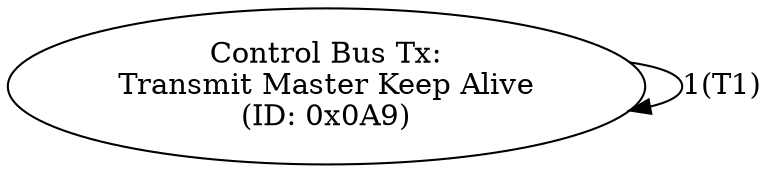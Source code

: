 digraph newUSM {
    S52 [label = "Control Bus Tx:\nTransmit Master Keep Alive\n(ID: 0x0A9)"];
    S52 -> S52 [label = "1(T1)"];
}
